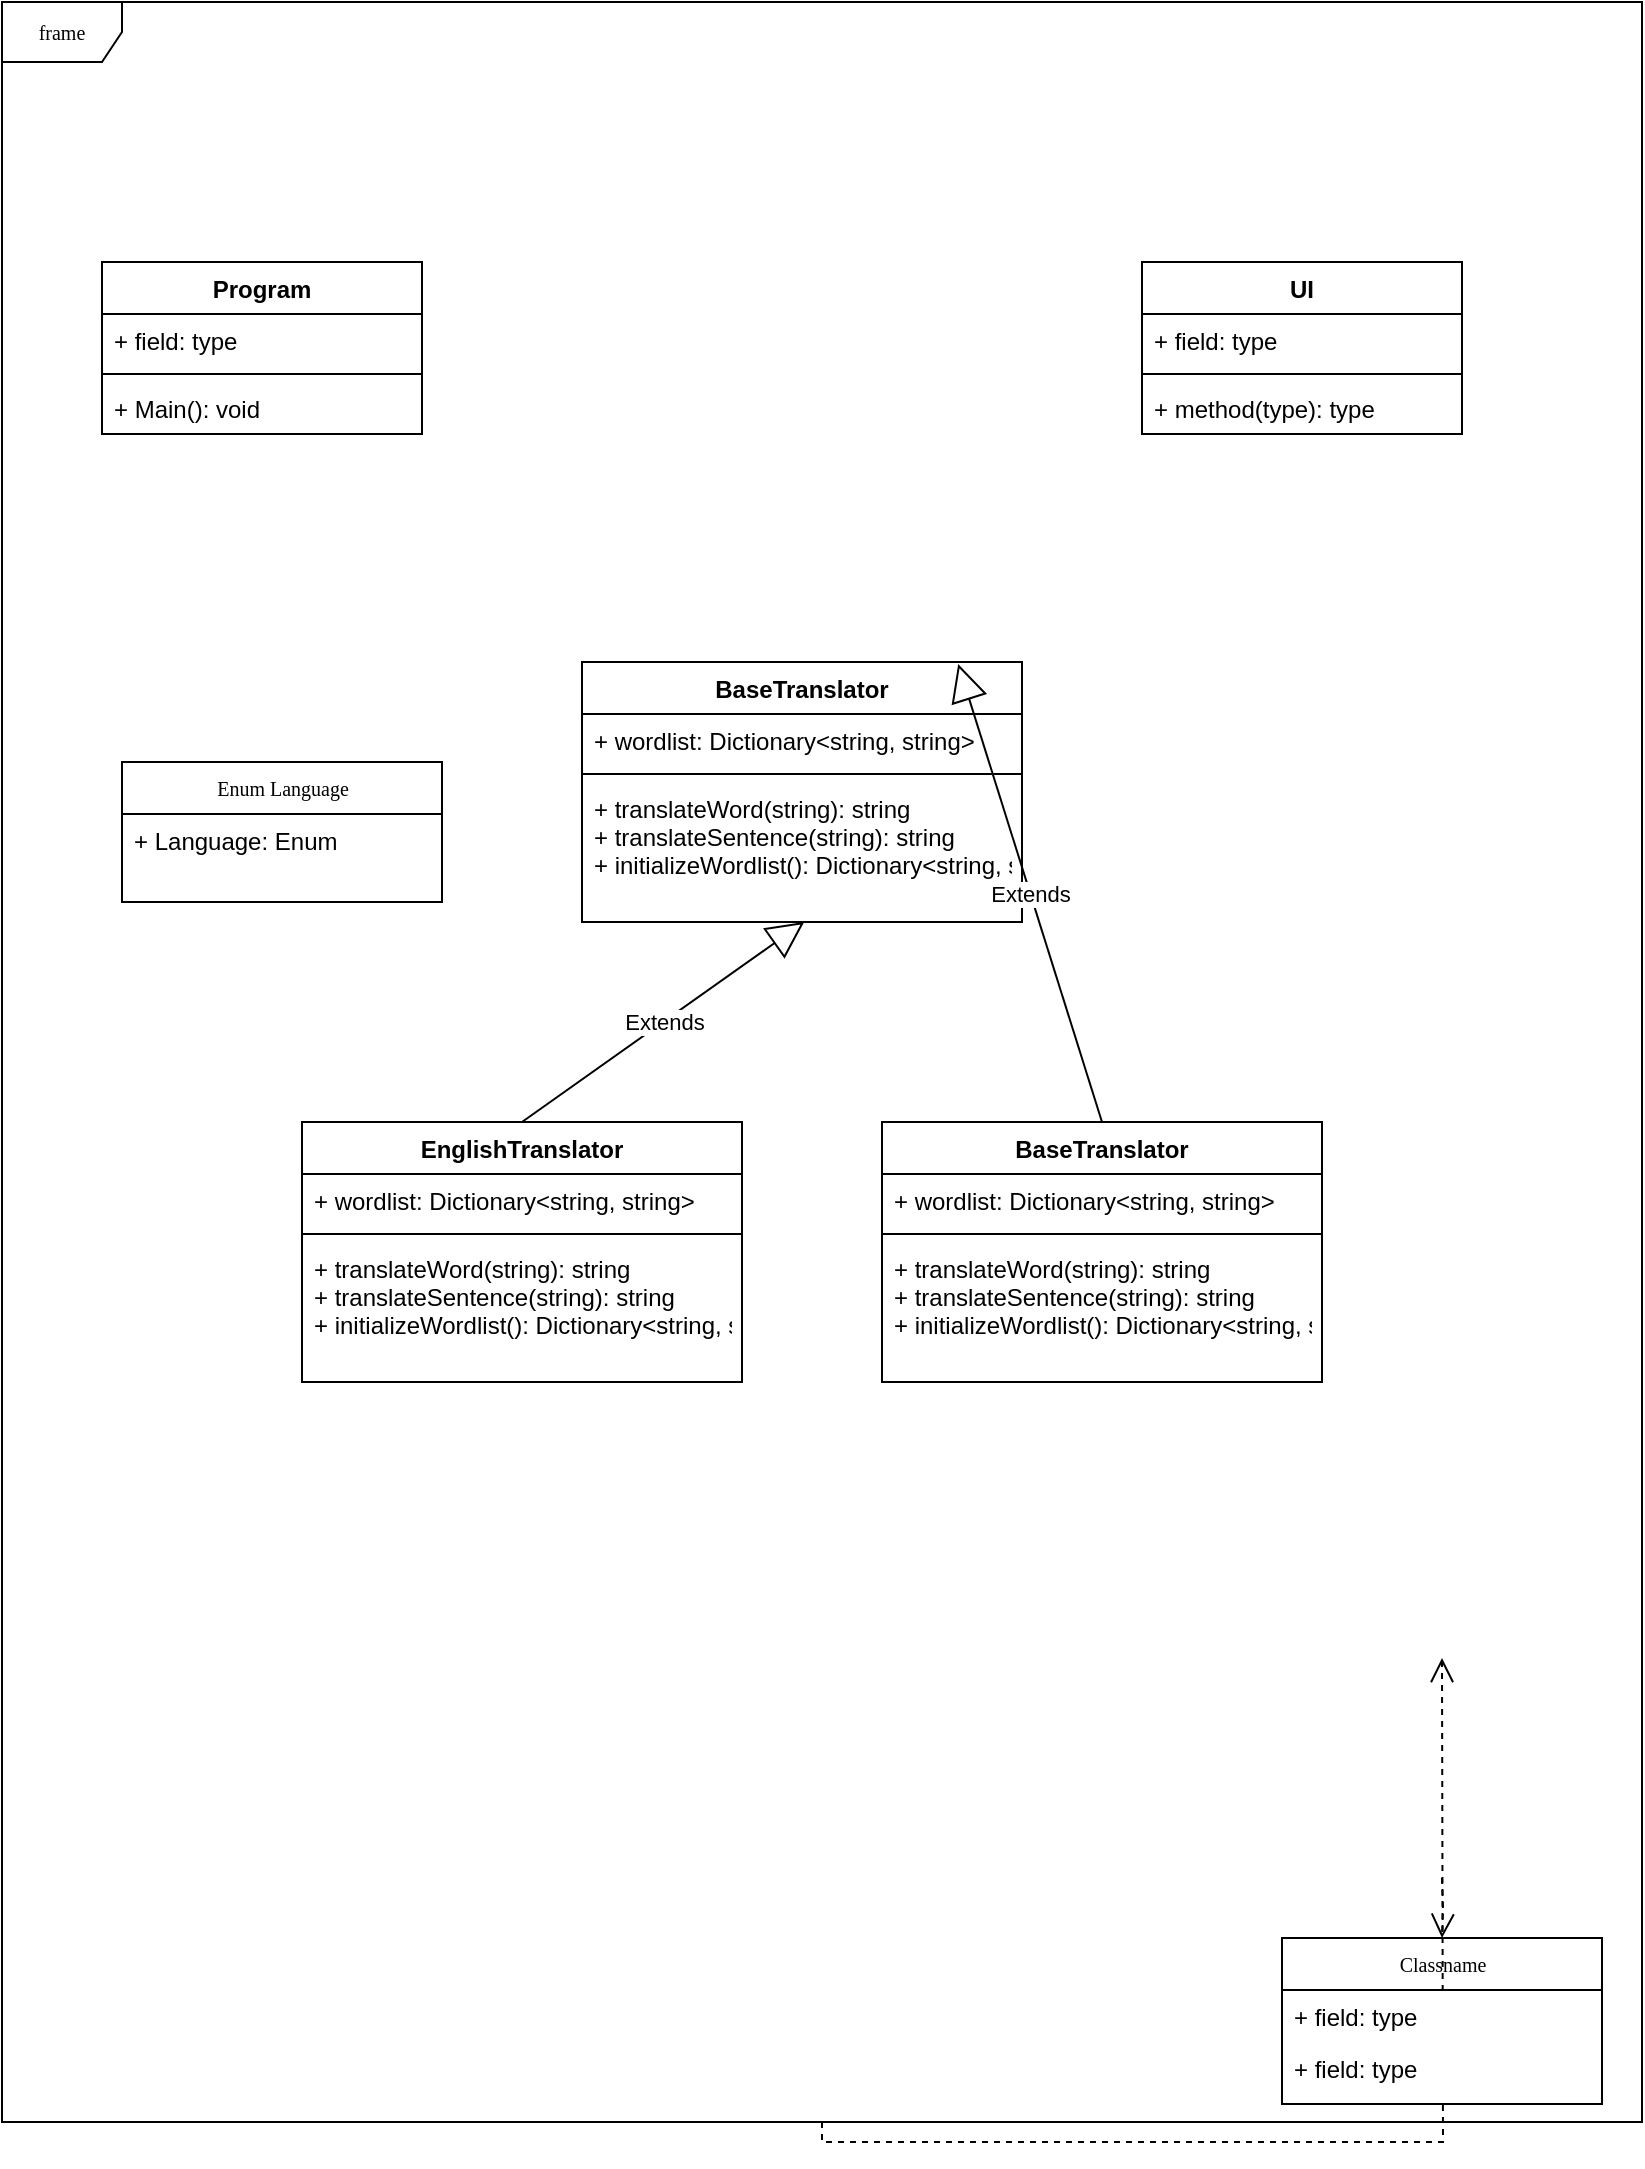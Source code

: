 <mxfile version="20.5.3" type="github">
  <diagram name="Page-1" id="c4acf3e9-155e-7222-9cf6-157b1a14988f">
    <mxGraphModel dx="1422" dy="906" grid="1" gridSize="10" guides="1" tooltips="1" connect="1" arrows="1" fold="1" page="1" pageScale="1" pageWidth="850" pageHeight="1100" background="none" math="0" shadow="0">
      <root>
        <mxCell id="0" />
        <mxCell id="1" parent="0" />
        <mxCell id="17acba5748e5396b-1" value="frame" style="shape=umlFrame;whiteSpace=wrap;html=1;rounded=0;shadow=0;comic=0;labelBackgroundColor=none;strokeWidth=1;fontFamily=Verdana;fontSize=10;align=center;" parent="1" vertex="1">
          <mxGeometry x="10" y="10" width="820" height="1060" as="geometry" />
        </mxCell>
        <mxCell id="5d2195bd80daf111-40" style="edgeStyle=orthogonalEdgeStyle;rounded=0;html=1;dashed=1;labelBackgroundColor=none;startFill=0;endArrow=open;endFill=0;endSize=10;fontFamily=Verdana;fontSize=10;" parent="1" source="17acba5748e5396b-1" edge="1">
          <mxGeometry relative="1" as="geometry">
            <Array as="points" />
            <mxPoint x="300" y="813" as="sourcePoint" />
            <mxPoint x="730" y="838" as="targetPoint" />
          </mxGeometry>
        </mxCell>
        <mxCell id="17acba5748e5396b-30" value="Enum Language" style="swimlane;html=1;fontStyle=0;childLayout=stackLayout;horizontal=1;startSize=26;fillColor=none;horizontalStack=0;resizeParent=1;resizeLast=0;collapsible=1;marginBottom=0;swimlaneFillColor=#ffffff;rounded=0;shadow=0;comic=0;labelBackgroundColor=none;strokeWidth=1;fontFamily=Verdana;fontSize=10;align=center;" parent="1" vertex="1">
          <mxGeometry x="70" y="390" width="160" height="70" as="geometry" />
        </mxCell>
        <mxCell id="17acba5748e5396b-31" value="+ Language: Enum" style="text;html=1;strokeColor=none;fillColor=none;align=left;verticalAlign=top;spacingLeft=4;spacingRight=4;whiteSpace=wrap;overflow=hidden;rotatable=0;points=[[0,0.5],[1,0.5]];portConstraint=eastwest;" parent="17acba5748e5396b-30" vertex="1">
          <mxGeometry y="26" width="160" height="26" as="geometry" />
        </mxCell>
        <mxCell id="17acba5748e5396b-44" value="Classname" style="swimlane;html=1;fontStyle=0;childLayout=stackLayout;horizontal=1;startSize=26;fillColor=none;horizontalStack=0;resizeParent=1;resizeLast=0;collapsible=1;marginBottom=0;swimlaneFillColor=#ffffff;rounded=0;shadow=0;comic=0;labelBackgroundColor=none;strokeWidth=1;fontFamily=Verdana;fontSize=10;align=center;" parent="1" vertex="1">
          <mxGeometry x="650" y="978" width="160" height="83" as="geometry" />
        </mxCell>
        <mxCell id="17acba5748e5396b-45" value="+ field: type" style="text;html=1;strokeColor=none;fillColor=none;align=left;verticalAlign=top;spacingLeft=4;spacingRight=4;whiteSpace=wrap;overflow=hidden;rotatable=0;points=[[0,0.5],[1,0.5]];portConstraint=eastwest;" parent="17acba5748e5396b-44" vertex="1">
          <mxGeometry y="26" width="160" height="26" as="geometry" />
        </mxCell>
        <mxCell id="17acba5748e5396b-47" value="+ field: type" style="text;html=1;strokeColor=none;fillColor=none;align=left;verticalAlign=top;spacingLeft=4;spacingRight=4;whiteSpace=wrap;overflow=hidden;rotatable=0;points=[[0,0.5],[1,0.5]];portConstraint=eastwest;" parent="17acba5748e5396b-44" vertex="1">
          <mxGeometry y="52" width="160" height="26" as="geometry" />
        </mxCell>
        <mxCell id="5d2195bd80daf111-39" style="edgeStyle=orthogonalEdgeStyle;rounded=0;html=1;dashed=1;labelBackgroundColor=none;startFill=0;endArrow=open;endFill=0;endSize=10;fontFamily=Verdana;fontSize=10;" parent="1" target="17acba5748e5396b-44" edge="1">
          <mxGeometry relative="1" as="geometry">
            <mxPoint x="730" y="948" as="sourcePoint" />
          </mxGeometry>
        </mxCell>
        <mxCell id="Eg1afVLdWtYJNcw-jHTp-1" value="BaseTranslator" style="swimlane;fontStyle=1;align=center;verticalAlign=top;childLayout=stackLayout;horizontal=1;startSize=26;horizontalStack=0;resizeParent=1;resizeParentMax=0;resizeLast=0;collapsible=1;marginBottom=0;" vertex="1" parent="1">
          <mxGeometry x="300" y="340" width="220" height="130" as="geometry" />
        </mxCell>
        <mxCell id="Eg1afVLdWtYJNcw-jHTp-2" value="+ wordlist: Dictionary&lt;string, string&gt;" style="text;strokeColor=none;fillColor=none;align=left;verticalAlign=top;spacingLeft=4;spacingRight=4;overflow=hidden;rotatable=0;points=[[0,0.5],[1,0.5]];portConstraint=eastwest;" vertex="1" parent="Eg1afVLdWtYJNcw-jHTp-1">
          <mxGeometry y="26" width="220" height="26" as="geometry" />
        </mxCell>
        <mxCell id="Eg1afVLdWtYJNcw-jHTp-3" value="" style="line;strokeWidth=1;fillColor=none;align=left;verticalAlign=middle;spacingTop=-1;spacingLeft=3;spacingRight=3;rotatable=0;labelPosition=right;points=[];portConstraint=eastwest;strokeColor=inherit;" vertex="1" parent="Eg1afVLdWtYJNcw-jHTp-1">
          <mxGeometry y="52" width="220" height="8" as="geometry" />
        </mxCell>
        <mxCell id="Eg1afVLdWtYJNcw-jHTp-4" value="+ translateWord(string): string&#xa;+ translateSentence(string): string&#xa;+ initializeWordlist(): Dictionary&lt;string, string&gt;" style="text;strokeColor=none;fillColor=none;align=left;verticalAlign=top;spacingLeft=4;spacingRight=4;overflow=hidden;rotatable=0;points=[[0,0.5],[1,0.5]];portConstraint=eastwest;" vertex="1" parent="Eg1afVLdWtYJNcw-jHTp-1">
          <mxGeometry y="60" width="220" height="70" as="geometry" />
        </mxCell>
        <mxCell id="Eg1afVLdWtYJNcw-jHTp-5" value="EnglishTranslator" style="swimlane;fontStyle=1;align=center;verticalAlign=top;childLayout=stackLayout;horizontal=1;startSize=26;horizontalStack=0;resizeParent=1;resizeParentMax=0;resizeLast=0;collapsible=1;marginBottom=0;" vertex="1" parent="1">
          <mxGeometry x="160" y="570" width="220" height="130" as="geometry" />
        </mxCell>
        <mxCell id="Eg1afVLdWtYJNcw-jHTp-6" value="+ wordlist: Dictionary&lt;string, string&gt;" style="text;strokeColor=none;fillColor=none;align=left;verticalAlign=top;spacingLeft=4;spacingRight=4;overflow=hidden;rotatable=0;points=[[0,0.5],[1,0.5]];portConstraint=eastwest;" vertex="1" parent="Eg1afVLdWtYJNcw-jHTp-5">
          <mxGeometry y="26" width="220" height="26" as="geometry" />
        </mxCell>
        <mxCell id="Eg1afVLdWtYJNcw-jHTp-7" value="" style="line;strokeWidth=1;fillColor=none;align=left;verticalAlign=middle;spacingTop=-1;spacingLeft=3;spacingRight=3;rotatable=0;labelPosition=right;points=[];portConstraint=eastwest;strokeColor=inherit;" vertex="1" parent="Eg1afVLdWtYJNcw-jHTp-5">
          <mxGeometry y="52" width="220" height="8" as="geometry" />
        </mxCell>
        <mxCell id="Eg1afVLdWtYJNcw-jHTp-8" value="+ translateWord(string): string&#xa;+ translateSentence(string): string&#xa;+ initializeWordlist(): Dictionary&lt;string, string&gt;" style="text;strokeColor=none;fillColor=none;align=left;verticalAlign=top;spacingLeft=4;spacingRight=4;overflow=hidden;rotatable=0;points=[[0,0.5],[1,0.5]];portConstraint=eastwest;" vertex="1" parent="Eg1afVLdWtYJNcw-jHTp-5">
          <mxGeometry y="60" width="220" height="70" as="geometry" />
        </mxCell>
        <mxCell id="Eg1afVLdWtYJNcw-jHTp-9" value="BaseTranslator" style="swimlane;fontStyle=1;align=center;verticalAlign=top;childLayout=stackLayout;horizontal=1;startSize=26;horizontalStack=0;resizeParent=1;resizeParentMax=0;resizeLast=0;collapsible=1;marginBottom=0;" vertex="1" parent="1">
          <mxGeometry x="450" y="570" width="220" height="130" as="geometry" />
        </mxCell>
        <mxCell id="Eg1afVLdWtYJNcw-jHTp-10" value="+ wordlist: Dictionary&lt;string, string&gt;" style="text;strokeColor=none;fillColor=none;align=left;verticalAlign=top;spacingLeft=4;spacingRight=4;overflow=hidden;rotatable=0;points=[[0,0.5],[1,0.5]];portConstraint=eastwest;" vertex="1" parent="Eg1afVLdWtYJNcw-jHTp-9">
          <mxGeometry y="26" width="220" height="26" as="geometry" />
        </mxCell>
        <mxCell id="Eg1afVLdWtYJNcw-jHTp-11" value="" style="line;strokeWidth=1;fillColor=none;align=left;verticalAlign=middle;spacingTop=-1;spacingLeft=3;spacingRight=3;rotatable=0;labelPosition=right;points=[];portConstraint=eastwest;strokeColor=inherit;" vertex="1" parent="Eg1afVLdWtYJNcw-jHTp-9">
          <mxGeometry y="52" width="220" height="8" as="geometry" />
        </mxCell>
        <mxCell id="Eg1afVLdWtYJNcw-jHTp-12" value="+ translateWord(string): string&#xa;+ translateSentence(string): string&#xa;+ initializeWordlist(): Dictionary&lt;string, string&gt;" style="text;strokeColor=none;fillColor=none;align=left;verticalAlign=top;spacingLeft=4;spacingRight=4;overflow=hidden;rotatable=0;points=[[0,0.5],[1,0.5]];portConstraint=eastwest;" vertex="1" parent="Eg1afVLdWtYJNcw-jHTp-9">
          <mxGeometry y="60" width="220" height="70" as="geometry" />
        </mxCell>
        <mxCell id="Eg1afVLdWtYJNcw-jHTp-13" value="Extends" style="endArrow=block;endSize=16;endFill=0;html=1;rounded=0;entryX=0.505;entryY=1;entryDx=0;entryDy=0;entryPerimeter=0;exitX=0.5;exitY=0;exitDx=0;exitDy=0;" edge="1" parent="1" source="Eg1afVLdWtYJNcw-jHTp-5" target="Eg1afVLdWtYJNcw-jHTp-4">
          <mxGeometry width="160" relative="1" as="geometry">
            <mxPoint x="340" y="460" as="sourcePoint" />
            <mxPoint x="500" y="460" as="targetPoint" />
          </mxGeometry>
        </mxCell>
        <mxCell id="Eg1afVLdWtYJNcw-jHTp-16" value="Extends" style="endArrow=block;endSize=16;endFill=0;html=1;rounded=0;exitX=0.5;exitY=0;exitDx=0;exitDy=0;entryX=0.855;entryY=0.008;entryDx=0;entryDy=0;entryPerimeter=0;" edge="1" parent="1" source="Eg1afVLdWtYJNcw-jHTp-9" target="Eg1afVLdWtYJNcw-jHTp-1">
          <mxGeometry width="160" relative="1" as="geometry">
            <mxPoint x="350" y="370" as="sourcePoint" />
            <mxPoint x="450" y="370" as="targetPoint" />
          </mxGeometry>
        </mxCell>
        <mxCell id="Eg1afVLdWtYJNcw-jHTp-18" value="Program" style="swimlane;fontStyle=1;align=center;verticalAlign=top;childLayout=stackLayout;horizontal=1;startSize=26;horizontalStack=0;resizeParent=1;resizeParentMax=0;resizeLast=0;collapsible=1;marginBottom=0;" vertex="1" parent="1">
          <mxGeometry x="60" y="140" width="160" height="86" as="geometry" />
        </mxCell>
        <mxCell id="Eg1afVLdWtYJNcw-jHTp-19" value="+ field: type" style="text;strokeColor=none;fillColor=none;align=left;verticalAlign=top;spacingLeft=4;spacingRight=4;overflow=hidden;rotatable=0;points=[[0,0.5],[1,0.5]];portConstraint=eastwest;" vertex="1" parent="Eg1afVLdWtYJNcw-jHTp-18">
          <mxGeometry y="26" width="160" height="26" as="geometry" />
        </mxCell>
        <mxCell id="Eg1afVLdWtYJNcw-jHTp-20" value="" style="line;strokeWidth=1;fillColor=none;align=left;verticalAlign=middle;spacingTop=-1;spacingLeft=3;spacingRight=3;rotatable=0;labelPosition=right;points=[];portConstraint=eastwest;strokeColor=inherit;" vertex="1" parent="Eg1afVLdWtYJNcw-jHTp-18">
          <mxGeometry y="52" width="160" height="8" as="geometry" />
        </mxCell>
        <mxCell id="Eg1afVLdWtYJNcw-jHTp-21" value="+ Main(): void" style="text;strokeColor=none;fillColor=none;align=left;verticalAlign=top;spacingLeft=4;spacingRight=4;overflow=hidden;rotatable=0;points=[[0,0.5],[1,0.5]];portConstraint=eastwest;" vertex="1" parent="Eg1afVLdWtYJNcw-jHTp-18">
          <mxGeometry y="60" width="160" height="26" as="geometry" />
        </mxCell>
        <mxCell id="Eg1afVLdWtYJNcw-jHTp-22" value="UI" style="swimlane;fontStyle=1;align=center;verticalAlign=top;childLayout=stackLayout;horizontal=1;startSize=26;horizontalStack=0;resizeParent=1;resizeParentMax=0;resizeLast=0;collapsible=1;marginBottom=0;" vertex="1" parent="1">
          <mxGeometry x="580" y="140" width="160" height="86" as="geometry" />
        </mxCell>
        <mxCell id="Eg1afVLdWtYJNcw-jHTp-23" value="+ field: type" style="text;strokeColor=none;fillColor=none;align=left;verticalAlign=top;spacingLeft=4;spacingRight=4;overflow=hidden;rotatable=0;points=[[0,0.5],[1,0.5]];portConstraint=eastwest;" vertex="1" parent="Eg1afVLdWtYJNcw-jHTp-22">
          <mxGeometry y="26" width="160" height="26" as="geometry" />
        </mxCell>
        <mxCell id="Eg1afVLdWtYJNcw-jHTp-24" value="" style="line;strokeWidth=1;fillColor=none;align=left;verticalAlign=middle;spacingTop=-1;spacingLeft=3;spacingRight=3;rotatable=0;labelPosition=right;points=[];portConstraint=eastwest;strokeColor=inherit;" vertex="1" parent="Eg1afVLdWtYJNcw-jHTp-22">
          <mxGeometry y="52" width="160" height="8" as="geometry" />
        </mxCell>
        <mxCell id="Eg1afVLdWtYJNcw-jHTp-25" value="+ method(type): type" style="text;strokeColor=none;fillColor=none;align=left;verticalAlign=top;spacingLeft=4;spacingRight=4;overflow=hidden;rotatable=0;points=[[0,0.5],[1,0.5]];portConstraint=eastwest;" vertex="1" parent="Eg1afVLdWtYJNcw-jHTp-22">
          <mxGeometry y="60" width="160" height="26" as="geometry" />
        </mxCell>
      </root>
    </mxGraphModel>
  </diagram>
</mxfile>
